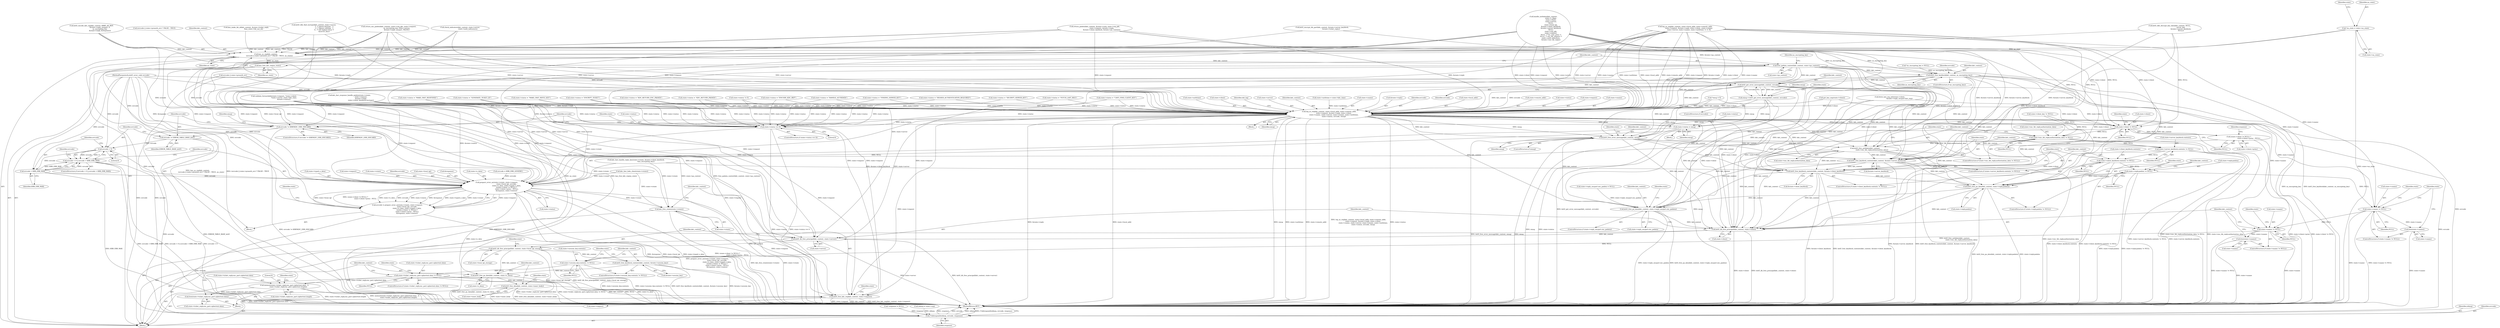 digraph "0_krb5_ffb35baac6981f9e8914f8f3bffd37f284b85970@pointer" {
"1000144" [label="(Call,*au_state = state->au_state)"];
"1000812" [label="(Call,kau_as_req(kdc_context,\n              (errcode || state->preauth_err) ? FALSE : TRUE, au_state))"];
"1000823" [label="(Call,kau_free_kdc_req(au_state))"];
"1000825" [label="(Call,free_padata_context(kdc_context, state->pa_context))"];
"1000832" [label="(Call,krb5_free_keyblock(kdc_context, as_encrypting_key))"];
"1000839" [label="(Call,krb5_get_error_message(kdc_context, errcode))"];
"1000837" [label="(Call,emsg = krb5_get_error_message(kdc_context, errcode))"];
"1000847" [label="(Call,log_as_req(kdc_context, state->local_addr, state->remote_addr,\n                   state->request, &state->reply, state->client,\n                   state->cname, state->server, state->sname, state->authtime,\n                   state->status, errcode, emsg))"];
"1000889" [label="(Call,state->status == 0)"];
"1000921" [label="(Call,prepare_error_as(state->rstate, state->request,\n                                       state->local_tgt, errcode,\n                                       state->e_data, state->typed_e_data,\n                                       ((state->client != NULL) ?\n                                        state->client->princ : NULL),\n                                       &response, state->status))"];
"1000919" [label="(Call,errcode = prepare_error_as(state->rstate, state->request,\n                                       state->local_tgt, errcode,\n                                       state->e_data, state->typed_e_data,\n                                       ((state->client != NULL) ?\n                                        state->client->princ : NULL),\n                                       &response, state->status))"];
"1001157" [label="(Call,(*oldrespond)(oldarg, errcode, response))"];
"1001128" [label="(Call,krb5_free_pa_data(kdc_context, state->e_data))"];
"1001133" [label="(Call,krb5_free_data(kdc_context, state->inner_body))"];
"1001142" [label="(Call,krb5_free_kdc_req(kdc_context, state->request))"];
"1001138" [label="(Call,kdc_free_rstate(state->rstate))"];
"1000895" [label="(Call,state->status = emsg)"];
"1000901" [label="(Call,errcode != KRB5KDC_ERR_DISCARD)"];
"1000905" [label="(Call,errcode -= ERROR_TABLE_BASE_krb5)"];
"1000910" [label="(Call,errcode < 0)"];
"1000909" [label="(Call,errcode < 0 || errcode > KRB_ERR_MAX)"];
"1000913" [label="(Call,errcode > KRB_ERR_MAX)"];
"1000939" [label="(Call,state->client != NULL)"];
"1000938" [label="(Call,(state->client != NULL) ?\n                                        state->client->princ : NULL)"];
"1000966" [label="(Call,state->enc_tkt_reply.authorization_data != NULL)"];
"1000973" [label="(Call,krb5_free_authdata(kdc_context,\n                           state->enc_tkt_reply.authorization_data))"];
"1000988" [label="(Call,krb5_free_keyblock_contents(kdc_context, &state->server_keyblock))"];
"1001002" [label="(Call,krb5_free_keyblock_contents(kdc_context, &state->client_keyblock))"];
"1001016" [label="(Call,krb5_free_pa_data(kdc_context, state->reply.padata))"];
"1001029" [label="(Call,krb5_free_pa_data(kdc_context, state->reply_encpart.enc_padata))"];
"1001056" [label="(Call,krb5_db_free_principal(kdc_context, state->client))"];
"1001061" [label="(Call,krb5_db_free_principal(kdc_context, state->server))"];
"1001066" [label="(Call,krb5_db_free_principal(kdc_context, state->local_tgt_storage))"];
"1001079" [label="(Call,krb5_free_keyblock_contents(kdc_context, &state->session_key))"];
"1000981" [label="(Call,state->server_keyblock.contents != NULL)"];
"1000995" [label="(Call,state->client_keyblock.contents != NULL)"];
"1001009" [label="(Call,state->reply.padata != NULL)"];
"1001037" [label="(Call,state->cname != NULL)"];
"1001042" [label="(Call,free(state->cname))"];
"1001047" [label="(Call,state->sname != NULL)"];
"1001052" [label="(Call,free(state->sname))"];
"1001072" [label="(Call,state->session_key.contents != NULL)"];
"1001086" [label="(Call,state->ticket_reply.enc_part.ciphertext.data != NULL)"];
"1001098" [label="(Call,memset(state->ticket_reply.enc_part.ciphertext.data , 0,\n               state->ticket_reply.enc_part.ciphertext.length))"];
"1001118" [label="(Call,free(state->ticket_reply.enc_part.ciphertext.data))"];
"1000962" [label="(Call,krb5_free_error_message(kdc_context, emsg))"];
"1000883" [label="(Identifier,did_log)"];
"1000404" [label="(Call,state->reply_encpart.enc_padata = NULL)"];
"1000939" [label="(Call,state->client != NULL)"];
"1000914" [label="(Identifier,errcode)"];
"1000228" [label="(Call,krb5_dbe_find_enctype(kdc_context, state->server,\n                                         -1, /* ignore keytype   */\n                                         -1, /* Ignore salttype  */\n                                         0,  /* Get highest kvno */\n                                         &server_key))"];
"1001049" [label="(Identifier,state)"];
"1000900" [label="(ControlStructure,if (errcode != KRB5KDC_ERR_DISCARD))"];
"1000889" [label="(Call,state->status == 0)"];
"1001063" [label="(Call,state->server)"];
"1001052" [label="(Call,free(state->sname))"];
"1001073" [label="(Call,state->session_key.contents)"];
"1000932" [label="(Call,state->e_data)"];
"1000902" [label="(Identifier,errcode)"];
"1000839" [label="(Call,krb5_get_error_message(kdc_context, errcode))"];
"1000386" [label="(Call,state->authtime = state->kdc_time)"];
"1000909" [label="(Call,errcode < 0 || errcode > KRB_ERR_MAX)"];
"1000865" [label="(Call,state->cname)"];
"1000614" [label="(Call,kdc_fast_handle_reply_key(state->rstate, &state->client_keyblock,\n                                        &as_encrypting_key))"];
"1000150" [label="(Identifier,state)"];
"1000812" [label="(Call,kau_as_req(kdc_context,\n              (errcode || state->preauth_err) ? FALSE : TRUE, au_state))"];
"1000813" [label="(Identifier,kdc_context)"];
"1000903" [label="(Identifier,KRB5KDC_ERR_DISCARD)"];
"1000967" [label="(Call,state->enc_tkt_reply.authorization_data)"];
"1001134" [label="(Identifier,kdc_context)"];
"1000987" [label="(Identifier,NULL)"];
"1001091" [label="(Identifier,state)"];
"1000858" [label="(Call,&state->reply)"];
"1000906" [label="(Identifier,errcode)"];
"1000880" [label="(Identifier,errcode)"];
"1000198" [label="(Call,check_indicators(kdc_context, state->server,\n                               state->auth_indicators))"];
"1000513" [label="(Call,state->status = \"HANDLE_AUTHDATA\")"];
"1001066" [label="(Call,krb5_db_free_principal(kdc_context, state->local_tgt_storage))"];
"1001017" [label="(Identifier,kdc_context)"];
"1000846" [label="(Block,)"];
"1000413" [label="(Call,return_padata(kdc_context, &state->rock, state->req_pkt,\n                            state->request, &state->reply,\n                            &state->client_keyblock, &state->pa_context))"];
"1000145" [label="(Identifier,au_state)"];
"1001026" [label="(Identifier,state)"];
"1000824" [label="(Identifier,au_state)"];
"1000831" [label="(Identifier,as_encrypting_key)"];
"1000962" [label="(Call,krb5_free_error_message(kdc_context, emsg))"];
"1000905" [label="(Call,errcode -= ERROR_TABLE_BASE_krb5)"];
"1001016" [label="(Call,krb5_free_pa_data(kdc_context, state->reply.padata))"];
"1000241" [label="(Call,state->status = \"FINDING_SERVER_KEY\")"];
"1001041" [label="(Identifier,NULL)"];
"1000318" [label="(Call,state->status = \"FETCH_LAST_REQ\")"];
"1001018" [label="(Call,state->reply.padata)"];
"1001085" [label="(ControlStructure,if (state->ticket_reply.enc_part.ciphertext.data != NULL))"];
"1000920" [label="(Identifier,errcode)"];
"1000943" [label="(Identifier,NULL)"];
"1000944" [label="(Call,state->client->princ)"];
"1001138" [label="(Call,kdc_free_rstate(state->rstate))"];
"1001081" [label="(Call,&state->session_key)"];
"1000455" [label="(Call,state->status = \"CANT_FIND_CLIENT_KEY\")"];
"1001047" [label="(Call,state->sname != NULL)"];
"1001043" [label="(Call,state->cname)"];
"1000825" [label="(Call,free_padata_context(kdc_context, state->pa_context))"];
"1000833" [label="(Identifier,kdc_context)"];
"1000938" [label="(Call,(state->client != NULL) ?\n                                        state->client->princ : NULL)"];
"1001051" [label="(Identifier,NULL)"];
"1001086" [label="(Call,state->ticket_reply.enc_part.ciphertext.data != NULL)"];
"1001118" [label="(Call,free(state->ticket_reply.enc_part.ciphertext.data))"];
"1000975" [label="(Call,state->enc_tkt_reply.authorization_data)"];
"1000990" [label="(Call,&state->server_keyblock)"];
"1000868" [label="(Call,state->server)"];
"1000963" [label="(Identifier,kdc_context)"];
"1000893" [label="(Literal,0)"];
"1000951" [label="(Identifier,response)"];
"1000848" [label="(Identifier,kdc_context)"];
"1000922" [label="(Call,state->rstate)"];
"1000555" [label="(Call,state->status = \"GENERATE_TICKET_ID\")"];
"1000952" [label="(Call,state->status)"];
"1001123" [label="(Identifier,state)"];
"1001009" [label="(Call,state->reply.padata != NULL)"];
"1000844" [label="(Identifier,state)"];
"1000750" [label="(Call,log_as_req(kdc_context, state->local_addr, state->remote_addr,\n               state->request, &state->reply, state->client, state->cname,\n               state->server, state->sname, state->authtime, 0, 0, 0))"];
"1000826" [label="(Identifier,kdc_context)"];
"1000156" [label="(Call,oldarg = state->arg)"];
"1000916" [label="(Call,errcode = KRB_ERR_GENERIC)"];
"1000980" [label="(ControlStructure,if (state->server_keyblock.contents != NULL))"];
"1001099" [label="(Call,state->ticket_reply.enc_part.ciphertext.data)"];
"1001071" [label="(ControlStructure,if (state->session_key.contents != NULL))"];
"1001062" [label="(Identifier,kdc_context)"];
"1001158" [label="(Identifier,oldarg)"];
"1000627" [label="(Call,state->status = \"MAKE_FAST_REPLY_KEY\")"];
"1001142" [label="(Call,krb5_free_kdc_req(kdc_context, state->request))"];
"1001015" [label="(Identifier,NULL)"];
"1000838" [label="(Identifier,emsg)"];
"1000960" [label="(ControlStructure,if (emsg))"];
"1001103" [label="(Identifier,state)"];
"1000209" [label="(Call,state->status = \"HIGHER_AUTHENTICATION_REQUIRED\")"];
"1001012" [label="(Identifier,state)"];
"1000260" [label="(Call,state->status = \"DECRYPT_SERVER_KEY\")"];
"1000913" [label="(Call,errcode > KRB_ERR_MAX)"];
"1000899" [label="(Identifier,emsg)"];
"1001057" [label="(Identifier,kdc_context)"];
"1001008" [label="(ControlStructure,if (state->reply.padata != NULL))"];
"1001109" [label="(Call,state->ticket_reply.enc_part.ciphertext.length)"];
"1000984" [label="(Identifier,state)"];
"1001078" [label="(Identifier,NULL)"];
"1001079" [label="(Call,krb5_free_keyblock_contents(kdc_context, &state->session_key))"];
"1000982" [label="(Call,state->server_keyblock.contents)"];
"1000542" [label="(Call,kau_make_tkt_id(kdc_context, &state->ticket_reply,\n                              &au_state->tkt_out_id))"];
"1000128" [label="(Call,*emsg = 0)"];
"1001004" [label="(Call,&state->client_keyblock)"];
"1001068" [label="(Call,state->local_tgt_storage)"];
"1001037" [label="(Call,state->cname != NULL)"];
"1001072" [label="(Call,state->session_key.contents != NULL)"];
"1000827" [label="(Call,state->pa_context)"];
"1000341" [label="(Call,get_key_exp(state->client))"];
"1000910" [label="(Call,errcode < 0)"];
"1001129" [label="(Identifier,kdc_context)"];
"1001053" [label="(Call,state->sname)"];
"1000116" [label="(MethodParameterIn,krb5_error_code errcode)"];
"1000961" [label="(Identifier,emsg)"];
"1000662" [label="(Call,kdc_fast_hide_client(state->rstate))"];
"1000823" [label="(Call,kau_free_kdc_req(au_state))"];
"1000593" [label="(Call,state->status = \"MAKE_FAST_RESPONSE\")"];
"1000792" [label="(Call,state->status != 0)"];
"1001061" [label="(Call,krb5_db_free_principal(kdc_context, state->server))"];
"1001130" [label="(Call,state->e_data)"];
"1000988" [label="(Call,krb5_free_keyblock_contents(kdc_context, &state->server_keyblock))"];
"1000250" [label="(Call,krb5_dbe_decrypt_key_data(kdc_context, NULL,\n                                             server_key,\n                                             &state->server_keyblock,\n                                             NULL))"];
"1001097" [label="(Block,)"];
"1000998" [label="(Identifier,state)"];
"1000834" [label="(Identifier,as_encrypting_key)"];
"1000635" [label="(Call,return_enc_padata(kdc_context, state->req_pkt, state->request,\n                                as_encrypting_key, state->server,\n                                &state->reply_encpart, FALSE))"];
"1000921" [label="(Call,prepare_error_as(state->rstate, state->request,\n                                       state->local_tgt, errcode,\n                                       state->e_data, state->typed_e_data,\n                                       ((state->client != NULL) ?\n                                        state->client->princ : NULL),\n                                       &response, state->status))"];
"1001001" [label="(Identifier,NULL)"];
"1001159" [label="(Identifier,errcode)"];
"1000896" [label="(Call,state->status)"];
"1000994" [label="(ControlStructure,if (state->client_keyblock.contents != NULL))"];
"1001054" [label="(Identifier,state)"];
"1000935" [label="(Call,state->typed_e_data)"];
"1000925" [label="(Call,state->request)"];
"1000117" [label="(Block,)"];
"1000904" [label="(Block,)"];
"1000832" [label="(Call,krb5_free_keyblock(kdc_context, as_encrypting_key))"];
"1001038" [label="(Call,state->cname)"];
"1000957" [label="(Identifier,state)"];
"1000972" [label="(Identifier,NULL)"];
"1000466" [label="(Call,handle_authdata(kdc_context,\n                              state->c_flags,\n                              state->client,\n                              state->server,\n                              NULL,\n                              state->local_tgt,\n                              &state->client_keyblock,\n                              &state->server_keyblock,\n                              NULL,\n                              state->req_pkt,\n                              state->request,\n                              NULL, /* for_user_princ */\n                              NULL, /* enc_tkt_request */\n                              state->auth_indicators,\n                              &state->enc_tkt_reply))"];
"1000966" [label="(Call,state->enc_tkt_reply.authorization_data != NULL)"];
"1001135" [label="(Call,state->inner_body)"];
"1000888" [label="(ControlStructure,if (state->status == 0))"];
"1000973" [label="(Call,krb5_free_authdata(kdc_context,\n                           state->enc_tkt_reply.authorization_data))"];
"1001143" [label="(Identifier,kdc_context)"];
"1000835" [label="(ControlStructure,if (errcode))"];
"1000837" [label="(Call,emsg = krb5_get_error_message(kdc_context, errcode))"];
"1000989" [label="(Identifier,kdc_context)"];
"1001160" [label="(Identifier,response)"];
"1000907" [label="(Identifier,ERROR_TABLE_BASE_krb5)"];
"1001030" [label="(Identifier,kdc_context)"];
"1001036" [label="(ControlStructure,if (state->cname != NULL))"];
"1001096" [label="(Identifier,NULL)"];
"1000964" [label="(Identifier,emsg)"];
"1000974" [label="(Identifier,kdc_context)"];
"1000995" [label="(Call,state->client_keyblock.contents != NULL)"];
"1001010" [label="(Call,state->reply.padata)"];
"1000931" [label="(Identifier,errcode)"];
"1000307" [label="(Call,fetch_last_req_info(state->client,\n                                       &state->reply_encpart.last_req))"];
"1000849" [label="(Call,state->local_addr)"];
"1000928" [label="(Call,state->local_tgt)"];
"1001003" [label="(Identifier,kdc_context)"];
"1000949" [label="(Identifier,NULL)"];
"1001046" [label="(ControlStructure,if (state->sname != NULL))"];
"1001067" [label="(Identifier,kdc_context)"];
"1000146" [label="(Call,state->au_state)"];
"1000693" [label="(Call,state->client_key != NULL)"];
"1000815" [label="(Call,errcode || state->preauth_err)"];
"1000852" [label="(Call,state->remote_addr)"];
"1000950" [label="(Call,&response)"];
"1001128" [label="(Call,krb5_free_pa_data(kdc_context, state->e_data))"];
"1000124" [label="(Call,*response = NULL)"];
"1000965" [label="(ControlStructure,if (state->enc_tkt_reply.authorization_data != NULL))"];
"1000841" [label="(Identifier,errcode)"];
"1001039" [label="(Identifier,state)"];
"1000144" [label="(Call,*au_state = state->au_state)"];
"1001002" [label="(Call,krb5_free_keyblock_contents(kdc_context, &state->client_keyblock))"];
"1000894" [label="(Block,)"];
"1000912" [label="(Literal,0)"];
"1001119" [label="(Call,state->ticket_reply.enc_part.ciphertext.data)"];
"1001098" [label="(Call,memset(state->ticket_reply.enc_part.ciphertext.data , 0,\n               state->ticket_reply.enc_part.ciphertext.length))"];
"1000877" [label="(Call,state->status)"];
"1000534" [label="(Call,state->status = \"ENCRYPT_TICKET\")"];
"1000981" [label="(Call,state->server_keyblock.contents != NULL)"];
"1001044" [label="(Identifier,state)"];
"1000895" [label="(Call,state->status = emsg)"];
"1000855" [label="(Call,state->request)"];
"1000871" [label="(Call,state->sname)"];
"1001133" [label="(Call,krb5_free_data(kdc_context, state->inner_body))"];
"1001140" [label="(Identifier,state)"];
"1001048" [label="(Call,state->sname)"];
"1001023" [label="(ControlStructure,if (state->reply_encpart.enc_padata))"];
"1000847" [label="(Call,log_as_req(kdc_context, state->local_addr, state->remote_addr,\n                   state->request, &state->reply, state->client,\n                   state->cname, state->server, state->sname, state->authtime,\n                   state->status, errcode, emsg))"];
"1000840" [label="(Identifier,kdc_context)"];
"1001161" [label="(MethodReturn,RET)"];
"1000881" [label="(Identifier,emsg)"];
"1000440" [label="(Call,state->status = \"KDC_RETURN_PADATA\")"];
"1000946" [label="(Identifier,state)"];
"1000874" [label="(Call,state->authtime)"];
"1000969" [label="(Identifier,state)"];
"1001058" [label="(Call,state->client)"];
"1001108" [label="(Literal,0)"];
"1000901" [label="(Call,errcode != KRB5KDC_ERR_DISCARD)"];
"1000655" [label="(Call,state->status = \"KDC_RETURN_ENC_PADATA\")"];
"1001149" [label="(Identifier,state)"];
"1001157" [label="(Call,(*oldrespond)(oldarg, errcode, response))"];
"1001080" [label="(Identifier,kdc_context)"];
"1001075" [label="(Identifier,state)"];
"1001029" [label="(Call,krb5_free_pa_data(kdc_context, state->reply_encpart.enc_padata))"];
"1000911" [label="(Identifier,errcode)"];
"1000940" [label="(Call,state->client)"];
"1000574" [label="(Call,kdc_fast_response_handle_padata(state->rstate,\n                                              state->request,\n                                              &state->reply,\n                                              state->client_keyblock.enctype))"];
"1001042" [label="(Call,free(state->cname))"];
"1001056" [label="(Call,krb5_db_free_principal(kdc_context, state->client))"];
"1000897" [label="(Identifier,state)"];
"1000814" [label="(Call,(errcode || state->preauth_err) ? FALSE : TRUE)"];
"1001144" [label="(Call,state->request)"];
"1000917" [label="(Identifier,errcode)"];
"1000862" [label="(Call,state->client)"];
"1001031" [label="(Call,state->reply_encpart.enc_padata)"];
"1000996" [label="(Call,state->client_keyblock.contents)"];
"1000908" [label="(ControlStructure,if (errcode < 0 || errcode > KRB_ERR_MAX))"];
"1000120" [label="(Call,*as_encrypting_key = NULL)"];
"1000677" [label="(Call,krb5_encode_kdc_rep(kdc_context, KRB5_AS_REP,\n                                  &state->reply_encpart, 0,\n                                  as_encrypting_key,\n                                  &state->reply, &response))"];
"1000521" [label="(Call,krb5_encrypt_tkt_part(kdc_context, &state->server_keyblock,\n                                    &state->ticket_reply))"];
"1001139" [label="(Call,state->rstate)"];
"1000915" [label="(Identifier,KRB_ERR_MAX)"];
"1000890" [label="(Call,state->status)"];
"1000830" [label="(ControlStructure,if (as_encrypting_key))"];
"1000714" [label="(Call,state->status = \"ENCODE_KDC_REP\")"];
"1000822" [label="(Identifier,au_state)"];
"1000836" [label="(Identifier,errcode)"];
"1000919" [label="(Call,errcode = prepare_error_as(state->rstate, state->request,\n                                       state->local_tgt, errcode,\n                                       state->e_data, state->typed_e_data,\n                                       ((state->client != NULL) ?\n                                        state->client->princ : NULL),\n                                       &response, state->status))"];
"1000172" [label="(Call,validate_forwardable(state->request, *state->client,\n                                        *state->server, state->kdc_time,\n                                        &state->status))"];
"1001087" [label="(Call,state->ticket_reply.enc_part.ciphertext.data)"];
"1000144" -> "1000117"  [label="AST: "];
"1000144" -> "1000146"  [label="CFG: "];
"1000145" -> "1000144"  [label="AST: "];
"1000146" -> "1000144"  [label="AST: "];
"1000150" -> "1000144"  [label="CFG: "];
"1000144" -> "1001161"  [label="DDG: state->au_state"];
"1000144" -> "1000812"  [label="DDG: au_state"];
"1000812" -> "1000117"  [label="AST: "];
"1000812" -> "1000822"  [label="CFG: "];
"1000813" -> "1000812"  [label="AST: "];
"1000814" -> "1000812"  [label="AST: "];
"1000822" -> "1000812"  [label="AST: "];
"1000824" -> "1000812"  [label="CFG: "];
"1000812" -> "1001161"  [label="DDG: (errcode || state->preauth_err) ? FALSE : TRUE"];
"1000812" -> "1001161"  [label="DDG: kau_as_req(kdc_context,\n              (errcode || state->preauth_err) ? FALSE : TRUE, au_state)"];
"1000250" -> "1000812"  [label="DDG: kdc_context"];
"1000521" -> "1000812"  [label="DDG: kdc_context"];
"1000466" -> "1000812"  [label="DDG: kdc_context"];
"1000542" -> "1000812"  [label="DDG: kdc_context"];
"1000750" -> "1000812"  [label="DDG: kdc_context"];
"1000677" -> "1000812"  [label="DDG: kdc_context"];
"1000228" -> "1000812"  [label="DDG: kdc_context"];
"1000413" -> "1000812"  [label="DDG: kdc_context"];
"1000198" -> "1000812"  [label="DDG: kdc_context"];
"1000635" -> "1000812"  [label="DDG: kdc_context"];
"1000635" -> "1000812"  [label="DDG: FALSE"];
"1000812" -> "1000823"  [label="DDG: au_state"];
"1000812" -> "1000825"  [label="DDG: kdc_context"];
"1000823" -> "1000117"  [label="AST: "];
"1000823" -> "1000824"  [label="CFG: "];
"1000824" -> "1000823"  [label="AST: "];
"1000826" -> "1000823"  [label="CFG: "];
"1000823" -> "1001161"  [label="DDG: au_state"];
"1000823" -> "1001161"  [label="DDG: kau_free_kdc_req(au_state)"];
"1000825" -> "1000117"  [label="AST: "];
"1000825" -> "1000827"  [label="CFG: "];
"1000826" -> "1000825"  [label="AST: "];
"1000827" -> "1000825"  [label="AST: "];
"1000831" -> "1000825"  [label="CFG: "];
"1000825" -> "1001161"  [label="DDG: state->pa_context"];
"1000825" -> "1001161"  [label="DDG: free_padata_context(kdc_context, state->pa_context)"];
"1000413" -> "1000825"  [label="DDG: &state->pa_context"];
"1000825" -> "1000832"  [label="DDG: kdc_context"];
"1000825" -> "1000839"  [label="DDG: kdc_context"];
"1000825" -> "1000847"  [label="DDG: kdc_context"];
"1000825" -> "1000962"  [label="DDG: kdc_context"];
"1000825" -> "1000973"  [label="DDG: kdc_context"];
"1000825" -> "1000988"  [label="DDG: kdc_context"];
"1000825" -> "1001002"  [label="DDG: kdc_context"];
"1000825" -> "1001016"  [label="DDG: kdc_context"];
"1000825" -> "1001029"  [label="DDG: kdc_context"];
"1000825" -> "1001056"  [label="DDG: kdc_context"];
"1000832" -> "1000830"  [label="AST: "];
"1000832" -> "1000834"  [label="CFG: "];
"1000833" -> "1000832"  [label="AST: "];
"1000834" -> "1000832"  [label="AST: "];
"1000836" -> "1000832"  [label="CFG: "];
"1000832" -> "1001161"  [label="DDG: as_encrypting_key"];
"1000832" -> "1001161"  [label="DDG: krb5_free_keyblock(kdc_context, as_encrypting_key)"];
"1000635" -> "1000832"  [label="DDG: as_encrypting_key"];
"1000677" -> "1000832"  [label="DDG: as_encrypting_key"];
"1000120" -> "1000832"  [label="DDG: as_encrypting_key"];
"1000832" -> "1000839"  [label="DDG: kdc_context"];
"1000832" -> "1000847"  [label="DDG: kdc_context"];
"1000832" -> "1000962"  [label="DDG: kdc_context"];
"1000832" -> "1000973"  [label="DDG: kdc_context"];
"1000832" -> "1000988"  [label="DDG: kdc_context"];
"1000832" -> "1001002"  [label="DDG: kdc_context"];
"1000832" -> "1001016"  [label="DDG: kdc_context"];
"1000832" -> "1001029"  [label="DDG: kdc_context"];
"1000832" -> "1001056"  [label="DDG: kdc_context"];
"1000839" -> "1000837"  [label="AST: "];
"1000839" -> "1000841"  [label="CFG: "];
"1000840" -> "1000839"  [label="AST: "];
"1000841" -> "1000839"  [label="AST: "];
"1000837" -> "1000839"  [label="CFG: "];
"1000839" -> "1000837"  [label="DDG: kdc_context"];
"1000839" -> "1000837"  [label="DDG: errcode"];
"1000815" -> "1000839"  [label="DDG: errcode"];
"1000116" -> "1000839"  [label="DDG: errcode"];
"1000839" -> "1000847"  [label="DDG: kdc_context"];
"1000839" -> "1000847"  [label="DDG: errcode"];
"1000839" -> "1000901"  [label="DDG: errcode"];
"1000839" -> "1000962"  [label="DDG: kdc_context"];
"1000839" -> "1000973"  [label="DDG: kdc_context"];
"1000839" -> "1000988"  [label="DDG: kdc_context"];
"1000839" -> "1001002"  [label="DDG: kdc_context"];
"1000839" -> "1001016"  [label="DDG: kdc_context"];
"1000839" -> "1001029"  [label="DDG: kdc_context"];
"1000839" -> "1001056"  [label="DDG: kdc_context"];
"1000839" -> "1001157"  [label="DDG: errcode"];
"1000837" -> "1000835"  [label="AST: "];
"1000838" -> "1000837"  [label="AST: "];
"1000844" -> "1000837"  [label="CFG: "];
"1000837" -> "1001161"  [label="DDG: emsg"];
"1000837" -> "1001161"  [label="DDG: krb5_get_error_message(kdc_context, errcode)"];
"1000837" -> "1000847"  [label="DDG: emsg"];
"1000837" -> "1000895"  [label="DDG: emsg"];
"1000837" -> "1000962"  [label="DDG: emsg"];
"1000847" -> "1000846"  [label="AST: "];
"1000847" -> "1000881"  [label="CFG: "];
"1000848" -> "1000847"  [label="AST: "];
"1000849" -> "1000847"  [label="AST: "];
"1000852" -> "1000847"  [label="AST: "];
"1000855" -> "1000847"  [label="AST: "];
"1000858" -> "1000847"  [label="AST: "];
"1000862" -> "1000847"  [label="AST: "];
"1000865" -> "1000847"  [label="AST: "];
"1000868" -> "1000847"  [label="AST: "];
"1000871" -> "1000847"  [label="AST: "];
"1000874" -> "1000847"  [label="AST: "];
"1000877" -> "1000847"  [label="AST: "];
"1000880" -> "1000847"  [label="AST: "];
"1000881" -> "1000847"  [label="AST: "];
"1000883" -> "1000847"  [label="CFG: "];
"1000847" -> "1001161"  [label="DDG: &state->reply"];
"1000847" -> "1001161"  [label="DDG: state->local_addr"];
"1000847" -> "1001161"  [label="DDG: emsg"];
"1000847" -> "1001161"  [label="DDG: state->authtime"];
"1000847" -> "1001161"  [label="DDG: state->remote_addr"];
"1000847" -> "1001161"  [label="DDG: log_as_req(kdc_context, state->local_addr, state->remote_addr,\n                   state->request, &state->reply, state->client,\n                   state->cname, state->server, state->sname, state->authtime,\n                   state->status, errcode, emsg)"];
"1000847" -> "1001161"  [label="DDG: state->status"];
"1000750" -> "1000847"  [label="DDG: state->local_addr"];
"1000750" -> "1000847"  [label="DDG: state->remote_addr"];
"1000750" -> "1000847"  [label="DDG: state->request"];
"1000750" -> "1000847"  [label="DDG: &state->reply"];
"1000750" -> "1000847"  [label="DDG: state->client"];
"1000750" -> "1000847"  [label="DDG: state->cname"];
"1000750" -> "1000847"  [label="DDG: state->server"];
"1000750" -> "1000847"  [label="DDG: state->sname"];
"1000750" -> "1000847"  [label="DDG: state->authtime"];
"1000466" -> "1000847"  [label="DDG: state->request"];
"1000466" -> "1000847"  [label="DDG: state->client"];
"1000466" -> "1000847"  [label="DDG: state->server"];
"1000413" -> "1000847"  [label="DDG: state->request"];
"1000413" -> "1000847"  [label="DDG: &state->reply"];
"1000574" -> "1000847"  [label="DDG: state->request"];
"1000574" -> "1000847"  [label="DDG: &state->reply"];
"1000172" -> "1000847"  [label="DDG: state->request"];
"1000172" -> "1000847"  [label="DDG: &state->status"];
"1000635" -> "1000847"  [label="DDG: state->request"];
"1000635" -> "1000847"  [label="DDG: state->server"];
"1000677" -> "1000847"  [label="DDG: &state->reply"];
"1000341" -> "1000847"  [label="DDG: state->client"];
"1000307" -> "1000847"  [label="DDG: state->client"];
"1000228" -> "1000847"  [label="DDG: state->server"];
"1000198" -> "1000847"  [label="DDG: state->server"];
"1000386" -> "1000847"  [label="DDG: state->authtime"];
"1000655" -> "1000847"  [label="DDG: state->status"];
"1000714" -> "1000847"  [label="DDG: state->status"];
"1000209" -> "1000847"  [label="DDG: state->status"];
"1000318" -> "1000847"  [label="DDG: state->status"];
"1000627" -> "1000847"  [label="DDG: state->status"];
"1000555" -> "1000847"  [label="DDG: state->status"];
"1000593" -> "1000847"  [label="DDG: state->status"];
"1000241" -> "1000847"  [label="DDG: state->status"];
"1000440" -> "1000847"  [label="DDG: state->status"];
"1000455" -> "1000847"  [label="DDG: state->status"];
"1000792" -> "1000847"  [label="DDG: state->status"];
"1000513" -> "1000847"  [label="DDG: state->status"];
"1000260" -> "1000847"  [label="DDG: state->status"];
"1000534" -> "1000847"  [label="DDG: state->status"];
"1000815" -> "1000847"  [label="DDG: errcode"];
"1000116" -> "1000847"  [label="DDG: errcode"];
"1000128" -> "1000847"  [label="DDG: emsg"];
"1000847" -> "1000889"  [label="DDG: state->status"];
"1000847" -> "1000895"  [label="DDG: emsg"];
"1000847" -> "1000901"  [label="DDG: errcode"];
"1000847" -> "1000921"  [label="DDG: state->request"];
"1000847" -> "1000939"  [label="DDG: state->client"];
"1000847" -> "1000962"  [label="DDG: kdc_context"];
"1000847" -> "1000962"  [label="DDG: emsg"];
"1000847" -> "1000973"  [label="DDG: kdc_context"];
"1000847" -> "1000988"  [label="DDG: kdc_context"];
"1000847" -> "1001002"  [label="DDG: kdc_context"];
"1000847" -> "1001016"  [label="DDG: kdc_context"];
"1000847" -> "1001029"  [label="DDG: kdc_context"];
"1000847" -> "1001037"  [label="DDG: state->cname"];
"1000847" -> "1001047"  [label="DDG: state->sname"];
"1000847" -> "1001056"  [label="DDG: kdc_context"];
"1000847" -> "1001056"  [label="DDG: state->client"];
"1000847" -> "1001061"  [label="DDG: state->server"];
"1000847" -> "1001142"  [label="DDG: state->request"];
"1000847" -> "1001157"  [label="DDG: errcode"];
"1000889" -> "1000888"  [label="AST: "];
"1000889" -> "1000893"  [label="CFG: "];
"1000890" -> "1000889"  [label="AST: "];
"1000893" -> "1000889"  [label="AST: "];
"1000897" -> "1000889"  [label="CFG: "];
"1000902" -> "1000889"  [label="CFG: "];
"1000889" -> "1001161"  [label="DDG: state->status"];
"1000889" -> "1001161"  [label="DDG: state->status == 0"];
"1000172" -> "1000889"  [label="DDG: &state->status"];
"1000655" -> "1000889"  [label="DDG: state->status"];
"1000714" -> "1000889"  [label="DDG: state->status"];
"1000209" -> "1000889"  [label="DDG: state->status"];
"1000318" -> "1000889"  [label="DDG: state->status"];
"1000627" -> "1000889"  [label="DDG: state->status"];
"1000555" -> "1000889"  [label="DDG: state->status"];
"1000593" -> "1000889"  [label="DDG: state->status"];
"1000241" -> "1000889"  [label="DDG: state->status"];
"1000440" -> "1000889"  [label="DDG: state->status"];
"1000455" -> "1000889"  [label="DDG: state->status"];
"1000792" -> "1000889"  [label="DDG: state->status"];
"1000513" -> "1000889"  [label="DDG: state->status"];
"1000260" -> "1000889"  [label="DDG: state->status"];
"1000534" -> "1000889"  [label="DDG: state->status"];
"1000889" -> "1000921"  [label="DDG: state->status"];
"1000921" -> "1000919"  [label="AST: "];
"1000921" -> "1000952"  [label="CFG: "];
"1000922" -> "1000921"  [label="AST: "];
"1000925" -> "1000921"  [label="AST: "];
"1000928" -> "1000921"  [label="AST: "];
"1000931" -> "1000921"  [label="AST: "];
"1000932" -> "1000921"  [label="AST: "];
"1000935" -> "1000921"  [label="AST: "];
"1000938" -> "1000921"  [label="AST: "];
"1000950" -> "1000921"  [label="AST: "];
"1000952" -> "1000921"  [label="AST: "];
"1000919" -> "1000921"  [label="CFG: "];
"1000921" -> "1001161"  [label="DDG: state->typed_e_data"];
"1000921" -> "1001161"  [label="DDG: (state->client != NULL) ?\n                                        state->client->princ : NULL"];
"1000921" -> "1001161"  [label="DDG: &response"];
"1000921" -> "1001161"  [label="DDG: state->local_tgt"];
"1000921" -> "1000919"  [label="DDG: state->request"];
"1000921" -> "1000919"  [label="DDG: state->local_tgt"];
"1000921" -> "1000919"  [label="DDG: (state->client != NULL) ?\n                                        state->client->princ : NULL"];
"1000921" -> "1000919"  [label="DDG: state->e_data"];
"1000921" -> "1000919"  [label="DDG: errcode"];
"1000921" -> "1000919"  [label="DDG: state->status"];
"1000921" -> "1000919"  [label="DDG: &response"];
"1000921" -> "1000919"  [label="DDG: state->typed_e_data"];
"1000921" -> "1000919"  [label="DDG: state->rstate"];
"1000574" -> "1000921"  [label="DDG: state->rstate"];
"1000574" -> "1000921"  [label="DDG: state->request"];
"1000662" -> "1000921"  [label="DDG: state->rstate"];
"1000614" -> "1000921"  [label="DDG: state->rstate"];
"1000466" -> "1000921"  [label="DDG: state->request"];
"1000466" -> "1000921"  [label="DDG: state->local_tgt"];
"1000413" -> "1000921"  [label="DDG: state->request"];
"1000172" -> "1000921"  [label="DDG: state->request"];
"1000172" -> "1000921"  [label="DDG: &state->status"];
"1000750" -> "1000921"  [label="DDG: state->request"];
"1000635" -> "1000921"  [label="DDG: state->request"];
"1000910" -> "1000921"  [label="DDG: errcode"];
"1000913" -> "1000921"  [label="DDG: errcode"];
"1000916" -> "1000921"  [label="DDG: errcode"];
"1000116" -> "1000921"  [label="DDG: errcode"];
"1000939" -> "1000921"  [label="DDG: NULL"];
"1000677" -> "1000921"  [label="DDG: &response"];
"1000895" -> "1000921"  [label="DDG: state->status"];
"1000921" -> "1001128"  [label="DDG: state->e_data"];
"1000921" -> "1001138"  [label="DDG: state->rstate"];
"1000921" -> "1001142"  [label="DDG: state->request"];
"1000919" -> "1000904"  [label="AST: "];
"1000920" -> "1000919"  [label="AST: "];
"1000957" -> "1000919"  [label="CFG: "];
"1000919" -> "1001161"  [label="DDG: prepare_error_as(state->rstate, state->request,\n                                       state->local_tgt, errcode,\n                                       state->e_data, state->typed_e_data,\n                                       ((state->client != NULL) ?\n                                        state->client->princ : NULL),\n                                       &response, state->status)"];
"1000116" -> "1000919"  [label="DDG: errcode"];
"1000919" -> "1001157"  [label="DDG: errcode"];
"1001157" -> "1000117"  [label="AST: "];
"1001157" -> "1001160"  [label="CFG: "];
"1001158" -> "1001157"  [label="AST: "];
"1001159" -> "1001157"  [label="AST: "];
"1001160" -> "1001157"  [label="AST: "];
"1001161" -> "1001157"  [label="CFG: "];
"1001157" -> "1001161"  [label="DDG: response"];
"1001157" -> "1001161"  [label="DDG: errcode"];
"1001157" -> "1001161"  [label="DDG: oldarg"];
"1001157" -> "1001161"  [label="DDG: (*oldrespond)(oldarg, errcode, response)"];
"1000156" -> "1001157"  [label="DDG: oldarg"];
"1000815" -> "1001157"  [label="DDG: errcode"];
"1000901" -> "1001157"  [label="DDG: errcode"];
"1000116" -> "1001157"  [label="DDG: errcode"];
"1000124" -> "1001157"  [label="DDG: response"];
"1001128" -> "1000117"  [label="AST: "];
"1001128" -> "1001130"  [label="CFG: "];
"1001129" -> "1001128"  [label="AST: "];
"1001130" -> "1001128"  [label="AST: "];
"1001134" -> "1001128"  [label="CFG: "];
"1001128" -> "1001161"  [label="DDG: state->e_data"];
"1001128" -> "1001161"  [label="DDG: krb5_free_pa_data(kdc_context, state->e_data)"];
"1001079" -> "1001128"  [label="DDG: kdc_context"];
"1001066" -> "1001128"  [label="DDG: kdc_context"];
"1001128" -> "1001133"  [label="DDG: kdc_context"];
"1001133" -> "1000117"  [label="AST: "];
"1001133" -> "1001135"  [label="CFG: "];
"1001134" -> "1001133"  [label="AST: "];
"1001135" -> "1001133"  [label="AST: "];
"1001140" -> "1001133"  [label="CFG: "];
"1001133" -> "1001161"  [label="DDG: state->inner_body"];
"1001133" -> "1001161"  [label="DDG: krb5_free_data(kdc_context, state->inner_body)"];
"1001133" -> "1001142"  [label="DDG: kdc_context"];
"1001142" -> "1000117"  [label="AST: "];
"1001142" -> "1001144"  [label="CFG: "];
"1001143" -> "1001142"  [label="AST: "];
"1001144" -> "1001142"  [label="AST: "];
"1001149" -> "1001142"  [label="CFG: "];
"1001142" -> "1001161"  [label="DDG: krb5_free_kdc_req(kdc_context, state->request)"];
"1001142" -> "1001161"  [label="DDG: state->request"];
"1001142" -> "1001161"  [label="DDG: kdc_context"];
"1000466" -> "1001142"  [label="DDG: state->request"];
"1000413" -> "1001142"  [label="DDG: state->request"];
"1000574" -> "1001142"  [label="DDG: state->request"];
"1000172" -> "1001142"  [label="DDG: state->request"];
"1000750" -> "1001142"  [label="DDG: state->request"];
"1000635" -> "1001142"  [label="DDG: state->request"];
"1001138" -> "1000117"  [label="AST: "];
"1001138" -> "1001139"  [label="CFG: "];
"1001139" -> "1001138"  [label="AST: "];
"1001143" -> "1001138"  [label="CFG: "];
"1001138" -> "1001161"  [label="DDG: state->rstate"];
"1001138" -> "1001161"  [label="DDG: kdc_free_rstate(state->rstate)"];
"1000574" -> "1001138"  [label="DDG: state->rstate"];
"1000662" -> "1001138"  [label="DDG: state->rstate"];
"1000614" -> "1001138"  [label="DDG: state->rstate"];
"1000895" -> "1000894"  [label="AST: "];
"1000895" -> "1000899"  [label="CFG: "];
"1000896" -> "1000895"  [label="AST: "];
"1000899" -> "1000895"  [label="AST: "];
"1000902" -> "1000895"  [label="CFG: "];
"1000895" -> "1001161"  [label="DDG: emsg"];
"1000895" -> "1001161"  [label="DDG: state->status"];
"1000128" -> "1000895"  [label="DDG: emsg"];
"1000901" -> "1000900"  [label="AST: "];
"1000901" -> "1000903"  [label="CFG: "];
"1000902" -> "1000901"  [label="AST: "];
"1000903" -> "1000901"  [label="AST: "];
"1000906" -> "1000901"  [label="CFG: "];
"1000961" -> "1000901"  [label="CFG: "];
"1000901" -> "1001161"  [label="DDG: KRB5KDC_ERR_DISCARD"];
"1000901" -> "1001161"  [label="DDG: errcode != KRB5KDC_ERR_DISCARD"];
"1000815" -> "1000901"  [label="DDG: errcode"];
"1000116" -> "1000901"  [label="DDG: errcode"];
"1000901" -> "1000905"  [label="DDG: errcode"];
"1000905" -> "1000904"  [label="AST: "];
"1000905" -> "1000907"  [label="CFG: "];
"1000906" -> "1000905"  [label="AST: "];
"1000907" -> "1000905"  [label="AST: "];
"1000911" -> "1000905"  [label="CFG: "];
"1000905" -> "1001161"  [label="DDG: ERROR_TABLE_BASE_krb5"];
"1000116" -> "1000905"  [label="DDG: errcode"];
"1000905" -> "1000910"  [label="DDG: errcode"];
"1000910" -> "1000909"  [label="AST: "];
"1000910" -> "1000912"  [label="CFG: "];
"1000911" -> "1000910"  [label="AST: "];
"1000912" -> "1000910"  [label="AST: "];
"1000914" -> "1000910"  [label="CFG: "];
"1000909" -> "1000910"  [label="CFG: "];
"1000910" -> "1000909"  [label="DDG: errcode"];
"1000910" -> "1000909"  [label="DDG: 0"];
"1000116" -> "1000910"  [label="DDG: errcode"];
"1000910" -> "1000913"  [label="DDG: errcode"];
"1000909" -> "1000908"  [label="AST: "];
"1000909" -> "1000913"  [label="CFG: "];
"1000913" -> "1000909"  [label="AST: "];
"1000917" -> "1000909"  [label="CFG: "];
"1000920" -> "1000909"  [label="CFG: "];
"1000909" -> "1001161"  [label="DDG: errcode < 0"];
"1000909" -> "1001161"  [label="DDG: errcode > KRB_ERR_MAX"];
"1000909" -> "1001161"  [label="DDG: errcode < 0 || errcode > KRB_ERR_MAX"];
"1000913" -> "1000909"  [label="DDG: errcode"];
"1000913" -> "1000909"  [label="DDG: KRB_ERR_MAX"];
"1000913" -> "1000915"  [label="CFG: "];
"1000914" -> "1000913"  [label="AST: "];
"1000915" -> "1000913"  [label="AST: "];
"1000913" -> "1001161"  [label="DDG: KRB_ERR_MAX"];
"1000116" -> "1000913"  [label="DDG: errcode"];
"1000939" -> "1000938"  [label="AST: "];
"1000939" -> "1000943"  [label="CFG: "];
"1000940" -> "1000939"  [label="AST: "];
"1000943" -> "1000939"  [label="AST: "];
"1000946" -> "1000939"  [label="CFG: "];
"1000949" -> "1000939"  [label="CFG: "];
"1000341" -> "1000939"  [label="DDG: state->client"];
"1000750" -> "1000939"  [label="DDG: state->client"];
"1000466" -> "1000939"  [label="DDG: state->client"];
"1000466" -> "1000939"  [label="DDG: NULL"];
"1000307" -> "1000939"  [label="DDG: state->client"];
"1000693" -> "1000939"  [label="DDG: NULL"];
"1000250" -> "1000939"  [label="DDG: NULL"];
"1000939" -> "1000938"  [label="DDG: NULL"];
"1000939" -> "1000966"  [label="DDG: NULL"];
"1000939" -> "1001056"  [label="DDG: state->client"];
"1000938" -> "1000944"  [label="CFG: "];
"1000938" -> "1000949"  [label="CFG: "];
"1000944" -> "1000938"  [label="AST: "];
"1000949" -> "1000938"  [label="AST: "];
"1000951" -> "1000938"  [label="CFG: "];
"1000938" -> "1001161"  [label="DDG: state->client != NULL"];
"1000938" -> "1001161"  [label="DDG: state->client->princ"];
"1000966" -> "1000965"  [label="AST: "];
"1000966" -> "1000972"  [label="CFG: "];
"1000967" -> "1000966"  [label="AST: "];
"1000972" -> "1000966"  [label="AST: "];
"1000974" -> "1000966"  [label="CFG: "];
"1000984" -> "1000966"  [label="CFG: "];
"1000966" -> "1001161"  [label="DDG: state->enc_tkt_reply.authorization_data"];
"1000966" -> "1001161"  [label="DDG: state->enc_tkt_reply.authorization_data != NULL"];
"1000693" -> "1000966"  [label="DDG: NULL"];
"1000466" -> "1000966"  [label="DDG: NULL"];
"1000250" -> "1000966"  [label="DDG: NULL"];
"1000966" -> "1000973"  [label="DDG: state->enc_tkt_reply.authorization_data"];
"1000966" -> "1000981"  [label="DDG: NULL"];
"1000973" -> "1000965"  [label="AST: "];
"1000973" -> "1000975"  [label="CFG: "];
"1000974" -> "1000973"  [label="AST: "];
"1000975" -> "1000973"  [label="AST: "];
"1000984" -> "1000973"  [label="CFG: "];
"1000973" -> "1001161"  [label="DDG: state->enc_tkt_reply.authorization_data"];
"1000973" -> "1001161"  [label="DDG: krb5_free_authdata(kdc_context,\n                           state->enc_tkt_reply.authorization_data)"];
"1000962" -> "1000973"  [label="DDG: kdc_context"];
"1000973" -> "1000988"  [label="DDG: kdc_context"];
"1000973" -> "1001002"  [label="DDG: kdc_context"];
"1000973" -> "1001016"  [label="DDG: kdc_context"];
"1000973" -> "1001029"  [label="DDG: kdc_context"];
"1000973" -> "1001056"  [label="DDG: kdc_context"];
"1000988" -> "1000980"  [label="AST: "];
"1000988" -> "1000990"  [label="CFG: "];
"1000989" -> "1000988"  [label="AST: "];
"1000990" -> "1000988"  [label="AST: "];
"1000998" -> "1000988"  [label="CFG: "];
"1000988" -> "1001161"  [label="DDG: krb5_free_keyblock_contents(kdc_context, &state->server_keyblock)"];
"1000988" -> "1001161"  [label="DDG: &state->server_keyblock"];
"1000962" -> "1000988"  [label="DDG: kdc_context"];
"1000250" -> "1000988"  [label="DDG: &state->server_keyblock"];
"1000521" -> "1000988"  [label="DDG: &state->server_keyblock"];
"1000466" -> "1000988"  [label="DDG: &state->server_keyblock"];
"1000988" -> "1001002"  [label="DDG: kdc_context"];
"1000988" -> "1001016"  [label="DDG: kdc_context"];
"1000988" -> "1001029"  [label="DDG: kdc_context"];
"1000988" -> "1001056"  [label="DDG: kdc_context"];
"1001002" -> "1000994"  [label="AST: "];
"1001002" -> "1001004"  [label="CFG: "];
"1001003" -> "1001002"  [label="AST: "];
"1001004" -> "1001002"  [label="AST: "];
"1001012" -> "1001002"  [label="CFG: "];
"1001002" -> "1001161"  [label="DDG: &state->client_keyblock"];
"1001002" -> "1001161"  [label="DDG: krb5_free_keyblock_contents(kdc_context, &state->client_keyblock)"];
"1000962" -> "1001002"  [label="DDG: kdc_context"];
"1000614" -> "1001002"  [label="DDG: &state->client_keyblock"];
"1000466" -> "1001002"  [label="DDG: &state->client_keyblock"];
"1000413" -> "1001002"  [label="DDG: &state->client_keyblock"];
"1001002" -> "1001016"  [label="DDG: kdc_context"];
"1001002" -> "1001029"  [label="DDG: kdc_context"];
"1001002" -> "1001056"  [label="DDG: kdc_context"];
"1001016" -> "1001008"  [label="AST: "];
"1001016" -> "1001018"  [label="CFG: "];
"1001017" -> "1001016"  [label="AST: "];
"1001018" -> "1001016"  [label="AST: "];
"1001026" -> "1001016"  [label="CFG: "];
"1001016" -> "1001161"  [label="DDG: krb5_free_pa_data(kdc_context, state->reply.padata)"];
"1001016" -> "1001161"  [label="DDG: state->reply.padata"];
"1000962" -> "1001016"  [label="DDG: kdc_context"];
"1001009" -> "1001016"  [label="DDG: state->reply.padata"];
"1001016" -> "1001029"  [label="DDG: kdc_context"];
"1001016" -> "1001056"  [label="DDG: kdc_context"];
"1001029" -> "1001023"  [label="AST: "];
"1001029" -> "1001031"  [label="CFG: "];
"1001030" -> "1001029"  [label="AST: "];
"1001031" -> "1001029"  [label="AST: "];
"1001039" -> "1001029"  [label="CFG: "];
"1001029" -> "1001161"  [label="DDG: krb5_free_pa_data(kdc_context, state->reply_encpart.enc_padata)"];
"1001029" -> "1001161"  [label="DDG: state->reply_encpart.enc_padata"];
"1000962" -> "1001029"  [label="DDG: kdc_context"];
"1000404" -> "1001029"  [label="DDG: state->reply_encpart.enc_padata"];
"1001029" -> "1001056"  [label="DDG: kdc_context"];
"1001056" -> "1000117"  [label="AST: "];
"1001056" -> "1001058"  [label="CFG: "];
"1001057" -> "1001056"  [label="AST: "];
"1001058" -> "1001056"  [label="AST: "];
"1001062" -> "1001056"  [label="CFG: "];
"1001056" -> "1001161"  [label="DDG: state->client"];
"1001056" -> "1001161"  [label="DDG: krb5_db_free_principal(kdc_context, state->client)"];
"1000962" -> "1001056"  [label="DDG: kdc_context"];
"1000341" -> "1001056"  [label="DDG: state->client"];
"1000750" -> "1001056"  [label="DDG: state->client"];
"1000466" -> "1001056"  [label="DDG: state->client"];
"1000307" -> "1001056"  [label="DDG: state->client"];
"1001056" -> "1001061"  [label="DDG: kdc_context"];
"1001061" -> "1000117"  [label="AST: "];
"1001061" -> "1001063"  [label="CFG: "];
"1001062" -> "1001061"  [label="AST: "];
"1001063" -> "1001061"  [label="AST: "];
"1001067" -> "1001061"  [label="CFG: "];
"1001061" -> "1001161"  [label="DDG: krb5_db_free_principal(kdc_context, state->server)"];
"1001061" -> "1001161"  [label="DDG: state->server"];
"1000466" -> "1001061"  [label="DDG: state->server"];
"1000228" -> "1001061"  [label="DDG: state->server"];
"1000750" -> "1001061"  [label="DDG: state->server"];
"1000198" -> "1001061"  [label="DDG: state->server"];
"1000635" -> "1001061"  [label="DDG: state->server"];
"1001061" -> "1001066"  [label="DDG: kdc_context"];
"1001066" -> "1000117"  [label="AST: "];
"1001066" -> "1001068"  [label="CFG: "];
"1001067" -> "1001066"  [label="AST: "];
"1001068" -> "1001066"  [label="AST: "];
"1001075" -> "1001066"  [label="CFG: "];
"1001066" -> "1001161"  [label="DDG: krb5_db_free_principal(kdc_context, state->local_tgt_storage)"];
"1001066" -> "1001161"  [label="DDG: state->local_tgt_storage"];
"1001066" -> "1001079"  [label="DDG: kdc_context"];
"1001079" -> "1001071"  [label="AST: "];
"1001079" -> "1001081"  [label="CFG: "];
"1001080" -> "1001079"  [label="AST: "];
"1001081" -> "1001079"  [label="AST: "];
"1001091" -> "1001079"  [label="CFG: "];
"1001079" -> "1001161"  [label="DDG: krb5_free_keyblock_contents(kdc_context, &state->session_key)"];
"1001079" -> "1001161"  [label="DDG: &state->session_key"];
"1000981" -> "1000980"  [label="AST: "];
"1000981" -> "1000987"  [label="CFG: "];
"1000982" -> "1000981"  [label="AST: "];
"1000987" -> "1000981"  [label="AST: "];
"1000989" -> "1000981"  [label="CFG: "];
"1000998" -> "1000981"  [label="CFG: "];
"1000981" -> "1001161"  [label="DDG: state->server_keyblock.contents != NULL"];
"1000981" -> "1001161"  [label="DDG: state->server_keyblock.contents"];
"1000981" -> "1000995"  [label="DDG: NULL"];
"1000995" -> "1000994"  [label="AST: "];
"1000995" -> "1001001"  [label="CFG: "];
"1000996" -> "1000995"  [label="AST: "];
"1001001" -> "1000995"  [label="AST: "];
"1001003" -> "1000995"  [label="CFG: "];
"1001012" -> "1000995"  [label="CFG: "];
"1000995" -> "1001161"  [label="DDG: state->client_keyblock.contents"];
"1000995" -> "1001161"  [label="DDG: state->client_keyblock.contents != NULL"];
"1000995" -> "1001009"  [label="DDG: NULL"];
"1001009" -> "1001008"  [label="AST: "];
"1001009" -> "1001015"  [label="CFG: "];
"1001010" -> "1001009"  [label="AST: "];
"1001015" -> "1001009"  [label="AST: "];
"1001017" -> "1001009"  [label="CFG: "];
"1001026" -> "1001009"  [label="CFG: "];
"1001009" -> "1001161"  [label="DDG: state->reply.padata != NULL"];
"1001009" -> "1001161"  [label="DDG: state->reply.padata"];
"1001009" -> "1001037"  [label="DDG: NULL"];
"1001037" -> "1001036"  [label="AST: "];
"1001037" -> "1001041"  [label="CFG: "];
"1001038" -> "1001037"  [label="AST: "];
"1001041" -> "1001037"  [label="AST: "];
"1001044" -> "1001037"  [label="CFG: "];
"1001049" -> "1001037"  [label="CFG: "];
"1001037" -> "1001161"  [label="DDG: state->cname"];
"1001037" -> "1001161"  [label="DDG: state->cname != NULL"];
"1000750" -> "1001037"  [label="DDG: state->cname"];
"1001037" -> "1001042"  [label="DDG: state->cname"];
"1001037" -> "1001047"  [label="DDG: NULL"];
"1001042" -> "1001036"  [label="AST: "];
"1001042" -> "1001043"  [label="CFG: "];
"1001043" -> "1001042"  [label="AST: "];
"1001049" -> "1001042"  [label="CFG: "];
"1001042" -> "1001161"  [label="DDG: state->cname"];
"1001047" -> "1001046"  [label="AST: "];
"1001047" -> "1001051"  [label="CFG: "];
"1001048" -> "1001047"  [label="AST: "];
"1001051" -> "1001047"  [label="AST: "];
"1001054" -> "1001047"  [label="CFG: "];
"1001057" -> "1001047"  [label="CFG: "];
"1001047" -> "1001161"  [label="DDG: state->sname != NULL"];
"1001047" -> "1001161"  [label="DDG: state->sname"];
"1000750" -> "1001047"  [label="DDG: state->sname"];
"1001047" -> "1001052"  [label="DDG: state->sname"];
"1001047" -> "1001072"  [label="DDG: NULL"];
"1001052" -> "1001046"  [label="AST: "];
"1001052" -> "1001053"  [label="CFG: "];
"1001053" -> "1001052"  [label="AST: "];
"1001057" -> "1001052"  [label="CFG: "];
"1001052" -> "1001161"  [label="DDG: state->sname"];
"1001072" -> "1001071"  [label="AST: "];
"1001072" -> "1001078"  [label="CFG: "];
"1001073" -> "1001072"  [label="AST: "];
"1001078" -> "1001072"  [label="AST: "];
"1001080" -> "1001072"  [label="CFG: "];
"1001091" -> "1001072"  [label="CFG: "];
"1001072" -> "1001161"  [label="DDG: state->session_key.contents"];
"1001072" -> "1001161"  [label="DDG: state->session_key.contents != NULL"];
"1001072" -> "1001086"  [label="DDG: NULL"];
"1001086" -> "1001085"  [label="AST: "];
"1001086" -> "1001096"  [label="CFG: "];
"1001087" -> "1001086"  [label="AST: "];
"1001096" -> "1001086"  [label="AST: "];
"1001103" -> "1001086"  [label="CFG: "];
"1001129" -> "1001086"  [label="CFG: "];
"1001086" -> "1001161"  [label="DDG: state->ticket_reply.enc_part.ciphertext.data"];
"1001086" -> "1001161"  [label="DDG: state->ticket_reply.enc_part.ciphertext.data != NULL"];
"1001086" -> "1001161"  [label="DDG: NULL"];
"1001086" -> "1001098"  [label="DDG: state->ticket_reply.enc_part.ciphertext.data"];
"1001098" -> "1001097"  [label="AST: "];
"1001098" -> "1001109"  [label="CFG: "];
"1001099" -> "1001098"  [label="AST: "];
"1001108" -> "1001098"  [label="AST: "];
"1001109" -> "1001098"  [label="AST: "];
"1001123" -> "1001098"  [label="CFG: "];
"1001098" -> "1001161"  [label="DDG: state->ticket_reply.enc_part.ciphertext.length"];
"1001098" -> "1001161"  [label="DDG: memset(state->ticket_reply.enc_part.ciphertext.data , 0,\n               state->ticket_reply.enc_part.ciphertext.length)"];
"1001098" -> "1001118"  [label="DDG: state->ticket_reply.enc_part.ciphertext.data"];
"1001118" -> "1001097"  [label="AST: "];
"1001118" -> "1001119"  [label="CFG: "];
"1001119" -> "1001118"  [label="AST: "];
"1001129" -> "1001118"  [label="CFG: "];
"1001118" -> "1001161"  [label="DDG: state->ticket_reply.enc_part.ciphertext.data"];
"1000962" -> "1000960"  [label="AST: "];
"1000962" -> "1000964"  [label="CFG: "];
"1000963" -> "1000962"  [label="AST: "];
"1000964" -> "1000962"  [label="AST: "];
"1000969" -> "1000962"  [label="CFG: "];
"1000962" -> "1001161"  [label="DDG: emsg"];
"1000962" -> "1001161"  [label="DDG: krb5_free_error_message(kdc_context, emsg)"];
"1000128" -> "1000962"  [label="DDG: emsg"];
}
